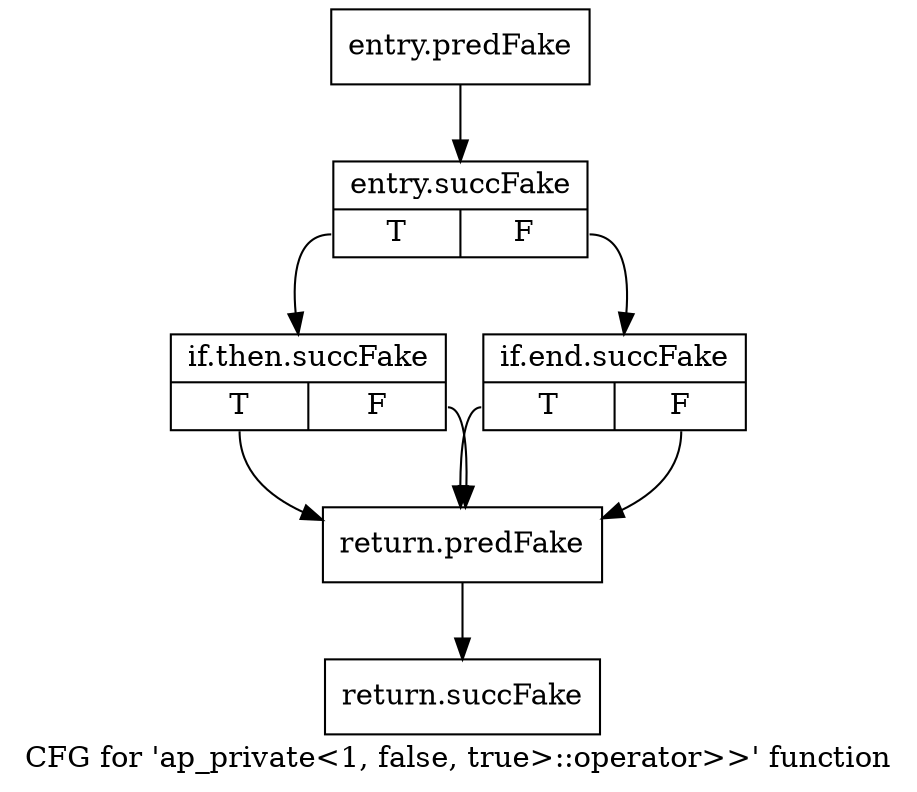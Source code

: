 digraph "CFG for 'ap_private\<1, false, true\>::operator\>\>' function" {
	label="CFG for 'ap_private\<1, false, true\>::operator\>\>' function";

	Node0x3b20ff0 [shape=record,filename="",linenumber="",label="{entry.predFake}"];
	Node0x3b20ff0 -> Node0x3aa9840[ callList="" memoryops="" filename="/tools/Xilinx/Vitis_HLS/2022.1/include/etc/ap_private.h" execusionnum="0"];
	Node0x3aa9840 [shape=record,filename="/tools/Xilinx/Vitis_HLS/2022.1/include/etc/ap_private.h",linenumber="2712",label="{entry.succFake|{<s0>T|<s1>F}}"];
	Node0x3aa9840:s0 -> Node0x3b22bd0[ callList="" memoryops="" filename="/tools/Xilinx/Vitis_HLS/2022.1/include/etc/ap_private.h" execusionnum="0"];
	Node0x3aa9840:s1 -> Node0x3b22c80[ callList="" memoryops="" filename="/tools/Xilinx/Vitis_HLS/2022.1/include/etc/ap_private.h" execusionnum="0"];
	Node0x3b22bd0 [shape=record,filename="/tools/Xilinx/Vitis_HLS/2022.1/include/etc/ap_private.h",linenumber="2712",label="{if.then.succFake|{<s0>T|<s1>F}}"];
	Node0x3b22bd0:s0 -> Node0x3b21220[ callList="" memoryops="" filename="/tools/Xilinx/Vitis_HLS/2022.1/include/etc/ap_private.h" execusionnum="0"];
	Node0x3b22bd0:s1 -> Node0x3b21220[ callList="" memoryops="" filename="/tools/Xilinx/Vitis_HLS/2022.1/include/etc/ap_private.h" execusionnum="0"];
	Node0x3b22c80 [shape=record,filename="/tools/Xilinx/Vitis_HLS/2022.1/include/etc/ap_private.h",linenumber="2712",label="{if.end.succFake|{<s0>T|<s1>F}}"];
	Node0x3b22c80:s0 -> Node0x3b21220[ callList="" memoryops="" filename="/tools/Xilinx/Vitis_HLS/2022.1/include/etc/ap_private.h" execusionnum="0"];
	Node0x3b22c80:s1 -> Node0x3b21220[ callList="" memoryops="" filename="/tools/Xilinx/Vitis_HLS/2022.1/include/etc/ap_private.h" execusionnum="0"];
	Node0x3b21220 [shape=record,filename="/tools/Xilinx/Vitis_HLS/2022.1/include/etc/ap_private.h",linenumber="2712",label="{return.predFake}"];
	Node0x3b21220 -> Node0x3aa9d20[ callList="" memoryops="" filename="/tools/Xilinx/Vitis_HLS/2022.1/include/etc/ap_private.h" execusionnum="0"];
	Node0x3aa9d20 [shape=record,filename="/tools/Xilinx/Vitis_HLS/2022.1/include/etc/ap_private.h",linenumber="2712",label="{return.succFake}"];
}
